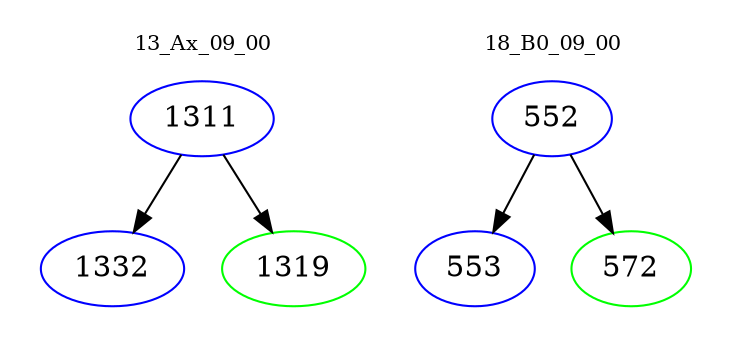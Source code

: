 digraph{
subgraph cluster_0 {
color = white
label = "13_Ax_09_00";
fontsize=10;
T0_1311 [label="1311", color="blue"]
T0_1311 -> T0_1332 [color="black"]
T0_1332 [label="1332", color="blue"]
T0_1311 -> T0_1319 [color="black"]
T0_1319 [label="1319", color="green"]
}
subgraph cluster_1 {
color = white
label = "18_B0_09_00";
fontsize=10;
T1_552 [label="552", color="blue"]
T1_552 -> T1_553 [color="black"]
T1_553 [label="553", color="blue"]
T1_552 -> T1_572 [color="black"]
T1_572 [label="572", color="green"]
}
}
